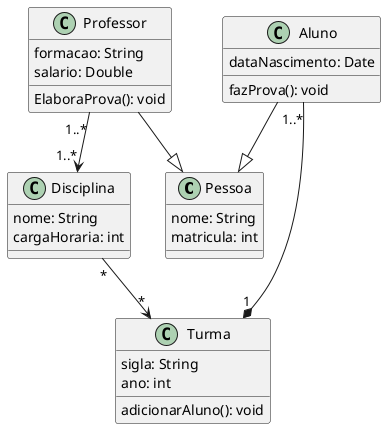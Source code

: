 @startuml Instituição

class Pessoa {
    nome: String
    matricula: int
}

class Professor {
    formacao: String
    salario: Double
    ElaboraProva(): void
}

class Aluno {
    dataNascimento: Date
    fazProva(): void
}

class Turma {
    sigla: String
    ano: int
    adicionarAluno(): void
}

class Disciplina {
    nome: String
    cargaHoraria: int
}

Professor --|> Pessoa
Aluno --|> Pessoa
Aluno "1..*" --* "1" Turma 
Professor "1..*" --> "1..*" Disciplina
Disciplina "*" --> "*" Turma


@enduml
